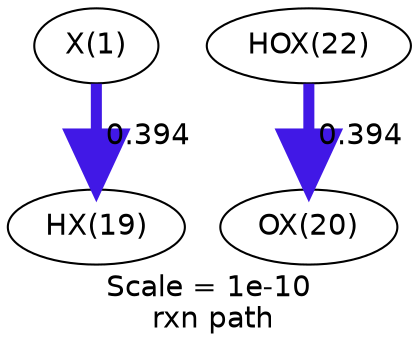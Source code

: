digraph reaction_paths {
center=1;
s21 -> s22[fontname="Helvetica", style="setlinewidth(5.3)", arrowsize=2.65, color="0.7, 0.894, 0.9"
, label=" 0.394"];
s25 -> s23[fontname="Helvetica", style="setlinewidth(5.3)", arrowsize=2.65, color="0.7, 0.894, 0.9"
, label=" 0.394"];
s21 [ fontname="Helvetica", label="X(1)"];
s22 [ fontname="Helvetica", label="HX(19)"];
s23 [ fontname="Helvetica", label="OX(20)"];
s25 [ fontname="Helvetica", label="HOX(22)"];
 label = "Scale = 1e-10\l rxn path";
 fontname = "Helvetica";
}
